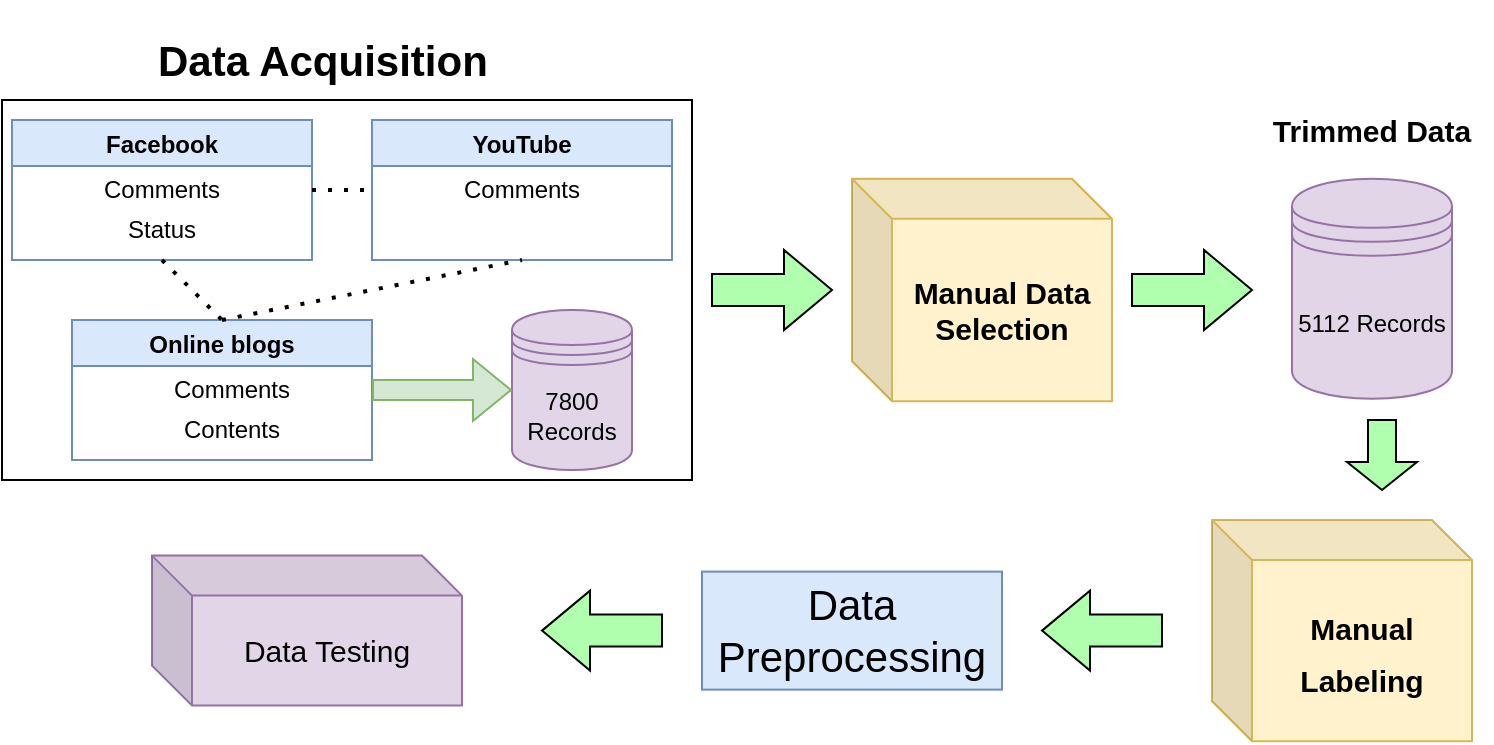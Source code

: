 <mxfile version="20.2.2" type="github">
  <diagram id="dZiRiXK4V6p3eZK-Y_s2" name="Page-1">
    <mxGraphModel dx="1099" dy="562" grid="0" gridSize="10" guides="1" tooltips="1" connect="1" arrows="1" fold="1" page="0" pageScale="1" pageWidth="850" pageHeight="1100" math="0" shadow="0">
      <root>
        <mxCell id="0" />
        <mxCell id="1" parent="0" />
        <mxCell id="satsKV4uC_jRrl14CVsX-21" value="" style="rounded=0;whiteSpace=wrap;html=1;" vertex="1" parent="1">
          <mxGeometry x="175" y="290" width="345" height="190" as="geometry" />
        </mxCell>
        <mxCell id="satsKV4uC_jRrl14CVsX-2" value="Facebook" style="swimlane;fillColor=#dae8fc;strokeColor=#6c8ebf;" vertex="1" parent="1">
          <mxGeometry x="180" y="300" width="150" height="70" as="geometry" />
        </mxCell>
        <mxCell id="satsKV4uC_jRrl14CVsX-5" value="Status" style="text;html=1;strokeColor=none;fillColor=none;align=center;verticalAlign=middle;whiteSpace=wrap;rounded=0;" vertex="1" parent="satsKV4uC_jRrl14CVsX-2">
          <mxGeometry x="35" y="40" width="80" height="30" as="geometry" />
        </mxCell>
        <mxCell id="satsKV4uC_jRrl14CVsX-4" value="Comments" style="text;html=1;strokeColor=none;fillColor=none;align=center;verticalAlign=middle;whiteSpace=wrap;rounded=0;" vertex="1" parent="satsKV4uC_jRrl14CVsX-2">
          <mxGeometry x="35" y="20" width="80" height="30" as="geometry" />
        </mxCell>
        <mxCell id="satsKV4uC_jRrl14CVsX-7" value="YouTube" style="swimlane;fillColor=#dae8fc;strokeColor=#6c8ebf;" vertex="1" parent="1">
          <mxGeometry x="360" y="300" width="150" height="70" as="geometry" />
        </mxCell>
        <mxCell id="satsKV4uC_jRrl14CVsX-9" value="Comments" style="text;html=1;strokeColor=none;fillColor=none;align=center;verticalAlign=middle;whiteSpace=wrap;rounded=0;" vertex="1" parent="satsKV4uC_jRrl14CVsX-7">
          <mxGeometry x="35" y="20" width="80" height="30" as="geometry" />
        </mxCell>
        <mxCell id="satsKV4uC_jRrl14CVsX-10" value="Online blogs" style="swimlane;fillColor=#dae8fc;strokeColor=#6c8ebf;" vertex="1" parent="1">
          <mxGeometry x="210" y="400" width="150" height="70" as="geometry" />
        </mxCell>
        <mxCell id="satsKV4uC_jRrl14CVsX-11" value="Comments" style="text;html=1;strokeColor=none;fillColor=none;align=center;verticalAlign=middle;whiteSpace=wrap;rounded=0;" vertex="1" parent="satsKV4uC_jRrl14CVsX-10">
          <mxGeometry x="40" y="20" width="80" height="30" as="geometry" />
        </mxCell>
        <mxCell id="satsKV4uC_jRrl14CVsX-12" value="Contents" style="text;html=1;strokeColor=none;fillColor=none;align=center;verticalAlign=middle;whiteSpace=wrap;rounded=0;" vertex="1" parent="satsKV4uC_jRrl14CVsX-10">
          <mxGeometry x="40" y="40" width="80" height="30" as="geometry" />
        </mxCell>
        <mxCell id="satsKV4uC_jRrl14CVsX-16" value="" style="endArrow=none;dashed=1;html=1;dashPattern=1 3;strokeWidth=2;rounded=0;exitX=0.5;exitY=1;exitDx=0;exitDy=0;entryX=0.5;entryY=0;entryDx=0;entryDy=0;" edge="1" parent="1" source="satsKV4uC_jRrl14CVsX-5" target="satsKV4uC_jRrl14CVsX-10">
          <mxGeometry width="50" height="50" relative="1" as="geometry">
            <mxPoint x="200" y="490" as="sourcePoint" />
            <mxPoint x="250" y="440" as="targetPoint" />
          </mxGeometry>
        </mxCell>
        <mxCell id="satsKV4uC_jRrl14CVsX-17" value="" style="endArrow=none;dashed=1;html=1;dashPattern=1 3;strokeWidth=2;rounded=0;exitX=0.5;exitY=0;exitDx=0;exitDy=0;entryX=0.5;entryY=1;entryDx=0;entryDy=0;" edge="1" parent="1" source="satsKV4uC_jRrl14CVsX-10" target="satsKV4uC_jRrl14CVsX-7">
          <mxGeometry width="50" height="50" relative="1" as="geometry">
            <mxPoint x="520" y="440" as="sourcePoint" />
            <mxPoint x="570" y="390" as="targetPoint" />
          </mxGeometry>
        </mxCell>
        <mxCell id="satsKV4uC_jRrl14CVsX-18" value="" style="endArrow=none;dashed=1;html=1;dashPattern=1 3;strokeWidth=2;rounded=0;exitX=1;exitY=0.5;exitDx=0;exitDy=0;entryX=0;entryY=0.5;entryDx=0;entryDy=0;" edge="1" parent="1" source="satsKV4uC_jRrl14CVsX-2" target="satsKV4uC_jRrl14CVsX-7">
          <mxGeometry width="50" height="50" relative="1" as="geometry">
            <mxPoint x="510" y="460" as="sourcePoint" />
            <mxPoint x="560" y="410" as="targetPoint" />
          </mxGeometry>
        </mxCell>
        <mxCell id="satsKV4uC_jRrl14CVsX-22" value="&lt;h1&gt;&lt;font style=&quot;font-size: 21px;&quot;&gt;Data Acquisition&lt;/font&gt;&lt;/h1&gt;" style="text;html=1;strokeColor=none;fillColor=none;spacing=5;spacingTop=-20;whiteSpace=wrap;overflow=hidden;rounded=0;" vertex="1" parent="1">
          <mxGeometry x="247.5" y="250" width="200" height="40" as="geometry" />
        </mxCell>
        <mxCell id="satsKV4uC_jRrl14CVsX-30" value="7800 Records" style="shape=datastore;whiteSpace=wrap;html=1;fillColor=#e1d5e7;strokeColor=#9673a6;" vertex="1" parent="1">
          <mxGeometry x="430" y="395" width="60" height="80" as="geometry" />
        </mxCell>
        <mxCell id="satsKV4uC_jRrl14CVsX-35" value="" style="html=1;outlineConnect=0;whiteSpace=wrap;fillColor=#AFFFAF;shape=mxgraph.archimate3.process;" vertex="1" parent="1">
          <mxGeometry x="530" y="365" width="60" height="40" as="geometry" />
        </mxCell>
        <mxCell id="satsKV4uC_jRrl14CVsX-36" value="" style="shape=flexArrow;endArrow=classic;html=1;rounded=0;exitX=1;exitY=0.5;exitDx=0;exitDy=0;fillColor=#d5e8d4;strokeColor=#82b366;" edge="1" parent="1" source="satsKV4uC_jRrl14CVsX-10" target="satsKV4uC_jRrl14CVsX-30">
          <mxGeometry width="50" height="50" relative="1" as="geometry">
            <mxPoint x="490" y="560" as="sourcePoint" />
            <mxPoint x="540" y="510" as="targetPoint" />
          </mxGeometry>
        </mxCell>
        <mxCell id="satsKV4uC_jRrl14CVsX-39" value="&lt;b&gt;&lt;font style=&quot;font-size: 15px;&quot;&gt;Manual Data Selection&lt;/font&gt;&lt;/b&gt;" style="shape=cube;whiteSpace=wrap;html=1;boundedLbl=1;backgroundOutline=1;darkOpacity=0.05;darkOpacity2=0.1;fillColor=#fff2cc;strokeColor=#d6b656;" vertex="1" parent="1">
          <mxGeometry x="600" y="329.38" width="130" height="111.25" as="geometry" />
        </mxCell>
        <mxCell id="satsKV4uC_jRrl14CVsX-40" value="" style="html=1;outlineConnect=0;whiteSpace=wrap;fillColor=#AFFFAF;shape=mxgraph.archimate3.process;" vertex="1" parent="1">
          <mxGeometry x="740" y="365" width="60" height="40" as="geometry" />
        </mxCell>
        <mxCell id="satsKV4uC_jRrl14CVsX-42" value="5112 Records" style="shape=datastore;whiteSpace=wrap;html=1;fillColor=#e1d5e7;strokeColor=#9673a6;" vertex="1" parent="1">
          <mxGeometry x="820" y="329.38" width="80" height="110" as="geometry" />
        </mxCell>
        <mxCell id="satsKV4uC_jRrl14CVsX-43" value="&lt;b style=&quot;font-size: 12px;&quot;&gt;&lt;font style=&quot;font-size: 15px;&quot;&gt;Trimmed Data&lt;/font&gt;&lt;/b&gt;" style="text;html=1;strokeColor=none;fillColor=none;align=center;verticalAlign=middle;whiteSpace=wrap;rounded=0;fontSize=15;" vertex="1" parent="1">
          <mxGeometry x="800" y="290" width="120" height="30" as="geometry" />
        </mxCell>
        <mxCell id="satsKV4uC_jRrl14CVsX-46" value="&lt;b style=&quot;font-size: 12px;&quot;&gt;&lt;font style=&quot;font-size: 15px;&quot;&gt;Manual Labeling&lt;/font&gt;&lt;/b&gt;" style="shape=cube;whiteSpace=wrap;html=1;boundedLbl=1;backgroundOutline=1;darkOpacity=0.05;darkOpacity2=0.1;fontSize=21;fillColor=#fff2cc;strokeColor=#d6b656;" vertex="1" parent="1">
          <mxGeometry x="780" y="500" width="130" height="110.62" as="geometry" />
        </mxCell>
        <mxCell id="satsKV4uC_jRrl14CVsX-47" value="" style="html=1;outlineConnect=0;whiteSpace=wrap;fillColor=#AFFFAF;shape=mxgraph.archimate3.process;rotation=90;" vertex="1" parent="1">
          <mxGeometry x="847.5" y="450" width="35" height="35" as="geometry" />
        </mxCell>
        <mxCell id="satsKV4uC_jRrl14CVsX-49" value="" style="html=1;outlineConnect=0;whiteSpace=wrap;fillColor=#AFFFAF;shape=mxgraph.archimate3.process;rotation=-180;" vertex="1" parent="1">
          <mxGeometry x="695" y="535.31" width="60" height="40" as="geometry" />
        </mxCell>
        <mxCell id="satsKV4uC_jRrl14CVsX-50" value="Data Preprocessing" style="rounded=0;whiteSpace=wrap;html=1;fontSize=21;fillColor=#dae8fc;strokeColor=#6c8ebf;" vertex="1" parent="1">
          <mxGeometry x="525" y="525.81" width="150" height="59" as="geometry" />
        </mxCell>
        <mxCell id="satsKV4uC_jRrl14CVsX-54" value="" style="html=1;outlineConnect=0;whiteSpace=wrap;fillColor=#AFFFAF;shape=mxgraph.archimate3.process;rotation=-180;" vertex="1" parent="1">
          <mxGeometry x="445" y="535.31" width="60" height="40" as="geometry" />
        </mxCell>
        <mxCell id="satsKV4uC_jRrl14CVsX-55" value="Data Testing" style="shape=cube;whiteSpace=wrap;html=1;boundedLbl=1;backgroundOutline=1;darkOpacity=0.05;darkOpacity2=0.1;fontSize=15;fillColor=#e1d5e7;strokeColor=#9673a6;" vertex="1" parent="1">
          <mxGeometry x="250" y="517.81" width="155" height="75" as="geometry" />
        </mxCell>
      </root>
    </mxGraphModel>
  </diagram>
</mxfile>
